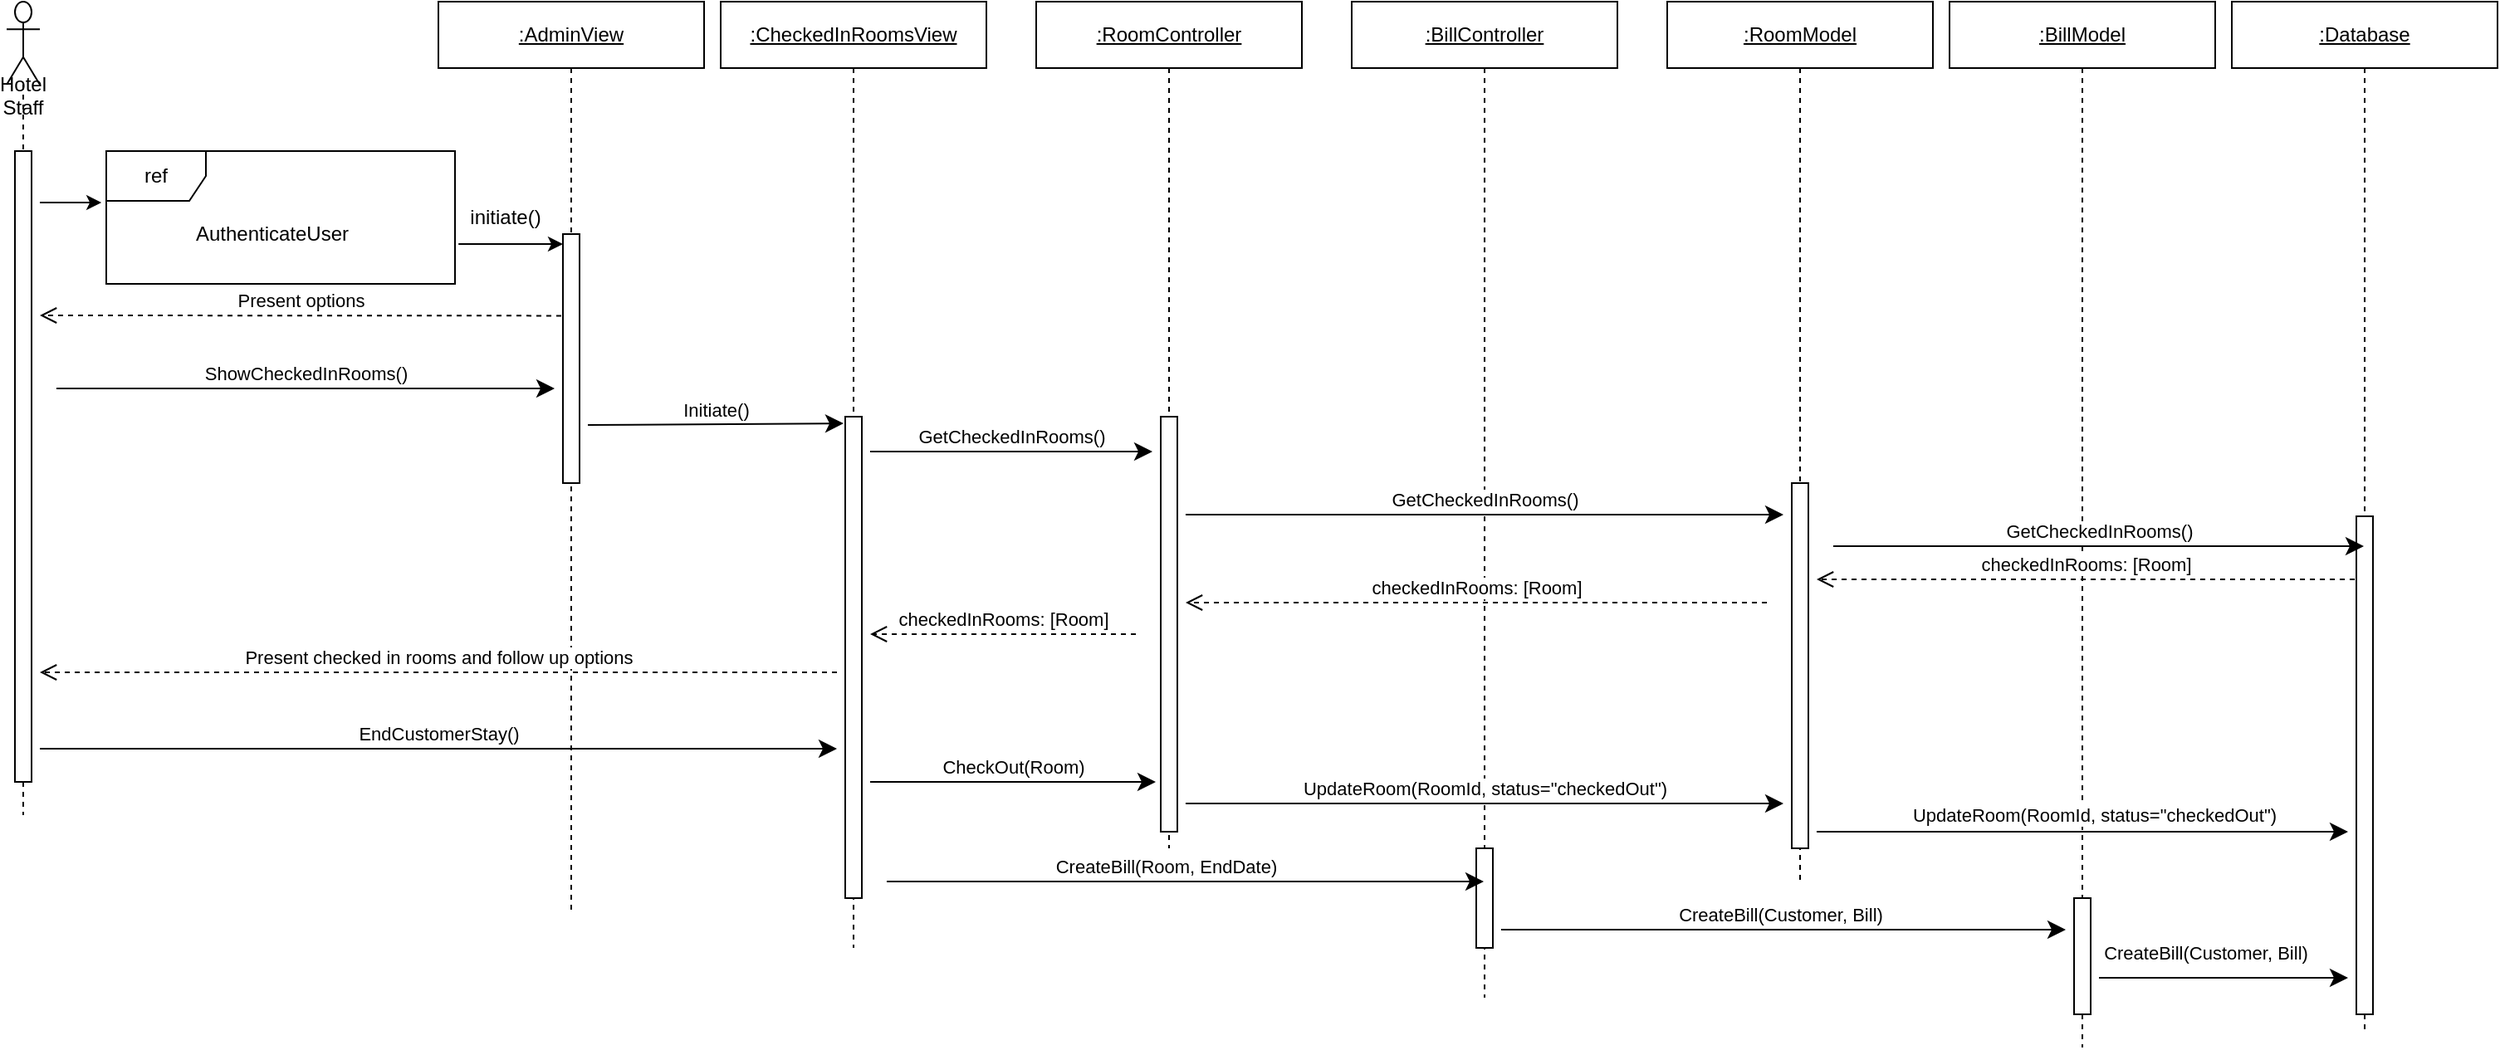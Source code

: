 <mxfile version="13.7.3" type="device"><diagram id="EpxMUwXgbM7p6y1-BHpj" name="Page-1"><mxGraphModel dx="1594" dy="1129" grid="1" gridSize="10" guides="1" tooltips="1" connect="1" arrows="1" fold="1" page="1" pageScale="1" pageWidth="1100" pageHeight="850" math="0" shadow="0"><root><mxCell id="0"/><mxCell id="1" parent="0"/><mxCell id="3EWrQ-oBs63gJlRdLufB-3" value="Hotel Staff" style="shape=umlLifeline;participant=umlActor;perimeter=lifelinePerimeter;whiteSpace=wrap;html=1;container=1;collapsible=0;recursiveResize=0;verticalAlign=top;spacingTop=36;outlineConnect=0;size=50;" parent="1" vertex="1"><mxGeometry x="120" y="160" width="20" height="490" as="geometry"/></mxCell><mxCell id="3EWrQ-oBs63gJlRdLufB-10" value="" style="html=1;points=[];perimeter=orthogonalPerimeter;" parent="3EWrQ-oBs63gJlRdLufB-3" vertex="1"><mxGeometry x="5" y="90" width="10" height="380" as="geometry"/></mxCell><mxCell id="3EWrQ-oBs63gJlRdLufB-4" value="&lt;u&gt;:CheckedInRoomsView&lt;/u&gt;" style="shape=umlLifeline;perimeter=lifelinePerimeter;whiteSpace=wrap;html=1;container=1;collapsible=0;recursiveResize=0;outlineConnect=0;" parent="1" vertex="1"><mxGeometry x="550" y="160" width="160" height="570" as="geometry"/></mxCell><mxCell id="3EWrQ-oBs63gJlRdLufB-30" value="" style="html=1;points=[];perimeter=orthogonalPerimeter;" parent="3EWrQ-oBs63gJlRdLufB-4" vertex="1"><mxGeometry x="75" y="250" width="10" height="290" as="geometry"/></mxCell><mxCell id="3EWrQ-oBs63gJlRdLufB-6" value="&lt;u&gt;:RoomController&lt;/u&gt;" style="shape=umlLifeline;perimeter=lifelinePerimeter;whiteSpace=wrap;html=1;container=1;collapsible=0;recursiveResize=0;outlineConnect=0;" parent="1" vertex="1"><mxGeometry x="740" y="160" width="160" height="510" as="geometry"/></mxCell><mxCell id="3EWrQ-oBs63gJlRdLufB-34" value="" style="html=1;points=[];perimeter=orthogonalPerimeter;" parent="3EWrQ-oBs63gJlRdLufB-6" vertex="1"><mxGeometry x="75" y="250" width="10" height="250" as="geometry"/></mxCell><mxCell id="3EWrQ-oBs63gJlRdLufB-8" value="&lt;u&gt;:BillController&lt;/u&gt;" style="shape=umlLifeline;perimeter=lifelinePerimeter;whiteSpace=wrap;html=1;container=1;collapsible=0;recursiveResize=0;outlineConnect=0;" parent="1" vertex="1"><mxGeometry x="930" y="160" width="160" height="600" as="geometry"/></mxCell><mxCell id="3EWrQ-oBs63gJlRdLufB-35" value="" style="html=1;points=[];perimeter=orthogonalPerimeter;" parent="3EWrQ-oBs63gJlRdLufB-8" vertex="1"><mxGeometry x="75" y="510" width="10" height="60" as="geometry"/></mxCell><mxCell id="3EWrQ-oBs63gJlRdLufB-9" value="&lt;u&gt;:Database&lt;/u&gt;" style="shape=umlLifeline;perimeter=lifelinePerimeter;whiteSpace=wrap;html=1;container=1;collapsible=0;recursiveResize=0;outlineConnect=0;" parent="1" vertex="1"><mxGeometry x="1460" y="160" width="160" height="620" as="geometry"/></mxCell><mxCell id="3EWrQ-oBs63gJlRdLufB-13" value="" style="html=1;points=[];perimeter=orthogonalPerimeter;" parent="3EWrQ-oBs63gJlRdLufB-9" vertex="1"><mxGeometry x="75" y="310" width="10" height="300" as="geometry"/></mxCell><mxCell id="3EWrQ-oBs63gJlRdLufB-26" value="&lt;u&gt;:AdminView&lt;/u&gt;" style="shape=umlLifeline;perimeter=lifelinePerimeter;whiteSpace=wrap;html=1;container=1;collapsible=0;recursiveResize=0;outlineConnect=0;" parent="1" vertex="1"><mxGeometry x="380" y="160" width="160" height="550" as="geometry"/></mxCell><mxCell id="3EWrQ-oBs63gJlRdLufB-27" value="" style="html=1;points=[];perimeter=orthogonalPerimeter;" parent="3EWrQ-oBs63gJlRdLufB-26" vertex="1"><mxGeometry x="75" y="140" width="10" height="150" as="geometry"/></mxCell><mxCell id="3EWrQ-oBs63gJlRdLufB-28" value="Present options" style="html=1;verticalAlign=bottom;endArrow=open;dashed=1;endSize=8;exitX=-0.1;exitY=0.328;exitDx=0;exitDy=0;exitPerimeter=0;" parent="1" source="3EWrQ-oBs63gJlRdLufB-27" edge="1"><mxGeometry relative="1" as="geometry"><mxPoint x="450" y="546" as="sourcePoint"/><mxPoint x="140" y="349" as="targetPoint"/></mxGeometry></mxCell><mxCell id="3EWrQ-oBs63gJlRdLufB-29" value="ShowCheckedInRooms()" style="html=1;verticalAlign=bottom;endArrow=classic;endSize=8;endFill=1;" parent="1" edge="1"><mxGeometry relative="1" as="geometry"><mxPoint x="150" y="393" as="sourcePoint"/><mxPoint x="450" y="393" as="targetPoint"/></mxGeometry></mxCell><mxCell id="3EWrQ-oBs63gJlRdLufB-31" value="Initiate()" style="html=1;verticalAlign=bottom;endArrow=classic;endSize=8;endFill=1;entryX=-0.1;entryY=0.014;entryDx=0;entryDy=0;entryPerimeter=0;" parent="1" target="3EWrQ-oBs63gJlRdLufB-30" edge="1"><mxGeometry relative="1" as="geometry"><mxPoint x="470" y="415" as="sourcePoint"/><mxPoint x="620" y="596" as="targetPoint"/></mxGeometry></mxCell><mxCell id="3EWrQ-oBs63gJlRdLufB-33" value="GetCheckedInRooms()" style="html=1;verticalAlign=bottom;endArrow=classic;endSize=8;endFill=1;" parent="1" edge="1"><mxGeometry relative="1" as="geometry"><mxPoint x="640" y="431" as="sourcePoint"/><mxPoint x="810" y="431" as="targetPoint"/></mxGeometry></mxCell><mxCell id="3EWrQ-oBs63gJlRdLufB-37" value="GetCheckedInRooms()" style="html=1;verticalAlign=bottom;endArrow=classic;endSize=8;endFill=1;" parent="1" edge="1"><mxGeometry relative="1" as="geometry"><mxPoint x="830" y="469" as="sourcePoint"/><mxPoint x="1190" y="469" as="targetPoint"/></mxGeometry></mxCell><mxCell id="3EWrQ-oBs63gJlRdLufB-39" value="checkedInRooms: [Room]" style="html=1;verticalAlign=bottom;endArrow=open;dashed=1;endSize=8;" parent="1" edge="1"><mxGeometry relative="1" as="geometry"><mxPoint x="1180" y="522" as="sourcePoint"/><mxPoint x="830" y="522" as="targetPoint"/></mxGeometry></mxCell><mxCell id="3EWrQ-oBs63gJlRdLufB-40" value="checkedInRooms: [Room]" style="html=1;verticalAlign=bottom;endArrow=open;dashed=1;endSize=8;" parent="1" edge="1"><mxGeometry relative="1" as="geometry"><mxPoint x="800" y="541" as="sourcePoint"/><mxPoint x="640" y="541" as="targetPoint"/></mxGeometry></mxCell><mxCell id="3EWrQ-oBs63gJlRdLufB-42" value="Present checked in rooms and follow up options" style="html=1;verticalAlign=bottom;endArrow=open;dashed=1;endSize=8;" parent="1" edge="1"><mxGeometry relative="1" as="geometry"><mxPoint x="620" y="564" as="sourcePoint"/><mxPoint x="140" y="564" as="targetPoint"/></mxGeometry></mxCell><mxCell id="3EWrQ-oBs63gJlRdLufB-43" value="EndCustomerStay()" style="html=1;verticalAlign=bottom;endArrow=classic;endSize=8;endFill=1;" parent="1" edge="1"><mxGeometry relative="1" as="geometry"><mxPoint x="140" y="610" as="sourcePoint"/><mxPoint x="620" y="610" as="targetPoint"/></mxGeometry></mxCell><mxCell id="3EWrQ-oBs63gJlRdLufB-44" value="CheckOut(Room)" style="html=1;verticalAlign=bottom;endArrow=classic;endSize=8;endFill=1;" parent="1" edge="1"><mxGeometry relative="1" as="geometry"><mxPoint x="640" y="630" as="sourcePoint"/><mxPoint x="812" y="630" as="targetPoint"/></mxGeometry></mxCell><mxCell id="3EWrQ-oBs63gJlRdLufB-45" value="UpdateRoom(RoomId, status=&quot;checkedOut&quot;)" style="html=1;verticalAlign=bottom;endArrow=classic;endSize=8;endFill=1;" parent="1" edge="1"><mxGeometry relative="1" as="geometry"><mxPoint x="830" y="643" as="sourcePoint"/><mxPoint x="1190" y="643" as="targetPoint"/></mxGeometry></mxCell><mxCell id="3EWrQ-oBs63gJlRdLufB-46" value="CreateBill(Room, EndDate)" style="html=1;verticalAlign=bottom;endArrow=classic;endSize=8;endFill=1;" parent="1" target="3EWrQ-oBs63gJlRdLufB-8" edge="1"><mxGeometry x="-0.067" relative="1" as="geometry"><mxPoint x="650" y="690" as="sourcePoint"/><mxPoint x="810" y="690" as="targetPoint"/><mxPoint as="offset"/></mxGeometry></mxCell><mxCell id="62-GpjqkKZHMpxuvRS4g-3" value="&lt;u&gt;:RoomModel&lt;/u&gt;" style="shape=umlLifeline;perimeter=lifelinePerimeter;whiteSpace=wrap;html=1;container=1;collapsible=0;recursiveResize=0;outlineConnect=0;" parent="1" vertex="1"><mxGeometry x="1120" y="160" width="160" height="530" as="geometry"/></mxCell><mxCell id="62-GpjqkKZHMpxuvRS4g-4" value="" style="html=1;points=[];perimeter=orthogonalPerimeter;" parent="62-GpjqkKZHMpxuvRS4g-3" vertex="1"><mxGeometry x="75" y="290" width="10" height="220" as="geometry"/></mxCell><mxCell id="62-GpjqkKZHMpxuvRS4g-5" value="&lt;u&gt;:BillModel&lt;/u&gt;" style="shape=umlLifeline;perimeter=lifelinePerimeter;whiteSpace=wrap;html=1;container=1;collapsible=0;recursiveResize=0;outlineConnect=0;" parent="1" vertex="1"><mxGeometry x="1290" y="160" width="160" height="630" as="geometry"/></mxCell><mxCell id="62-GpjqkKZHMpxuvRS4g-6" value="" style="html=1;points=[];perimeter=orthogonalPerimeter;" parent="62-GpjqkKZHMpxuvRS4g-5" vertex="1"><mxGeometry x="75" y="540" width="10" height="70" as="geometry"/></mxCell><mxCell id="62-GpjqkKZHMpxuvRS4g-10" value="GetCheckedInRooms()" style="html=1;verticalAlign=bottom;endArrow=classic;endSize=8;endFill=1;" parent="1" target="3EWrQ-oBs63gJlRdLufB-9" edge="1"><mxGeometry relative="1" as="geometry"><mxPoint x="1220" y="488" as="sourcePoint"/><mxPoint x="1209.5" y="655" as="targetPoint"/></mxGeometry></mxCell><mxCell id="62-GpjqkKZHMpxuvRS4g-11" value="checkedInRooms: [Room]" style="html=1;verticalAlign=bottom;endArrow=open;dashed=1;endSize=8;" parent="1" edge="1"><mxGeometry relative="1" as="geometry"><mxPoint x="1534" y="508" as="sourcePoint"/><mxPoint x="1210" y="508" as="targetPoint"/></mxGeometry></mxCell><mxCell id="62-GpjqkKZHMpxuvRS4g-12" value="UpdateRoom(RoomId, status=&quot;checkedOut&quot;)" style="html=1;verticalAlign=bottom;endArrow=classic;endSize=8;endFill=1;" parent="1" edge="1"><mxGeometry x="0.042" y="1" relative="1" as="geometry"><mxPoint x="1210" y="660" as="sourcePoint"/><mxPoint x="1530" y="660" as="targetPoint"/><mxPoint as="offset"/></mxGeometry></mxCell><mxCell id="3EWrQ-oBs63gJlRdLufB-47" value="CreateBill(Customer, Bill)" style="html=1;verticalAlign=bottom;endArrow=classic;endSize=8;endFill=1;" parent="1" edge="1"><mxGeometry x="-0.013" relative="1" as="geometry"><mxPoint x="1020" y="719" as="sourcePoint"/><mxPoint x="1360" y="719" as="targetPoint"/><mxPoint as="offset"/></mxGeometry></mxCell><mxCell id="62-GpjqkKZHMpxuvRS4g-14" value="CreateBill(Customer, Bill)" style="html=1;verticalAlign=bottom;endArrow=classic;endSize=8;endFill=1;" parent="1" edge="1"><mxGeometry x="-0.15" y="6" relative="1" as="geometry"><mxPoint x="1380" y="748" as="sourcePoint"/><mxPoint x="1530" y="748" as="targetPoint"/><mxPoint as="offset"/></mxGeometry></mxCell><mxCell id="M7fNvKS_l3cgunkJz9pg-1" value="" style="endArrow=classic;html=1;entryX=-0.014;entryY=0.388;entryDx=0;entryDy=0;entryPerimeter=0;" parent="1" target="hou9BP3fuK-s-OidGCza-1" edge="1"><mxGeometry width="50" height="50" relative="1" as="geometry"><mxPoint x="140" y="281" as="sourcePoint"/><mxPoint x="200" y="280" as="targetPoint"/></mxGeometry></mxCell><mxCell id="hou9BP3fuK-s-OidGCza-1" value="ref" style="shape=umlFrame;whiteSpace=wrap;html=1;" parent="1" vertex="1"><mxGeometry x="180" y="250" width="210" height="80" as="geometry"/></mxCell><mxCell id="JJl1DAzSgh7Evj3uIE2z-1" value="AuthenticateUser" style="text;html=1;strokeColor=none;fillColor=none;align=center;verticalAlign=middle;whiteSpace=wrap;rounded=0;" parent="1" vertex="1"><mxGeometry x="260" y="290" width="40" height="20" as="geometry"/></mxCell><mxCell id="JJl1DAzSgh7Evj3uIE2z-3" value="" style="endArrow=classic;html=1;exitX=1.01;exitY=0.7;exitDx=0;exitDy=0;exitPerimeter=0;" parent="1" source="hou9BP3fuK-s-OidGCza-1" target="3EWrQ-oBs63gJlRdLufB-27" edge="1"><mxGeometry width="50" height="50" relative="1" as="geometry"><mxPoint x="410" y="306" as="sourcePoint"/><mxPoint x="210" y="290" as="targetPoint"/></mxGeometry></mxCell><mxCell id="JJl1DAzSgh7Evj3uIE2z-4" value="initiate()" style="text;html=1;align=center;verticalAlign=middle;resizable=0;points=[];autosize=1;" parent="1" vertex="1"><mxGeometry x="390" y="280" width="60" height="20" as="geometry"/></mxCell></root></mxGraphModel></diagram></mxfile>